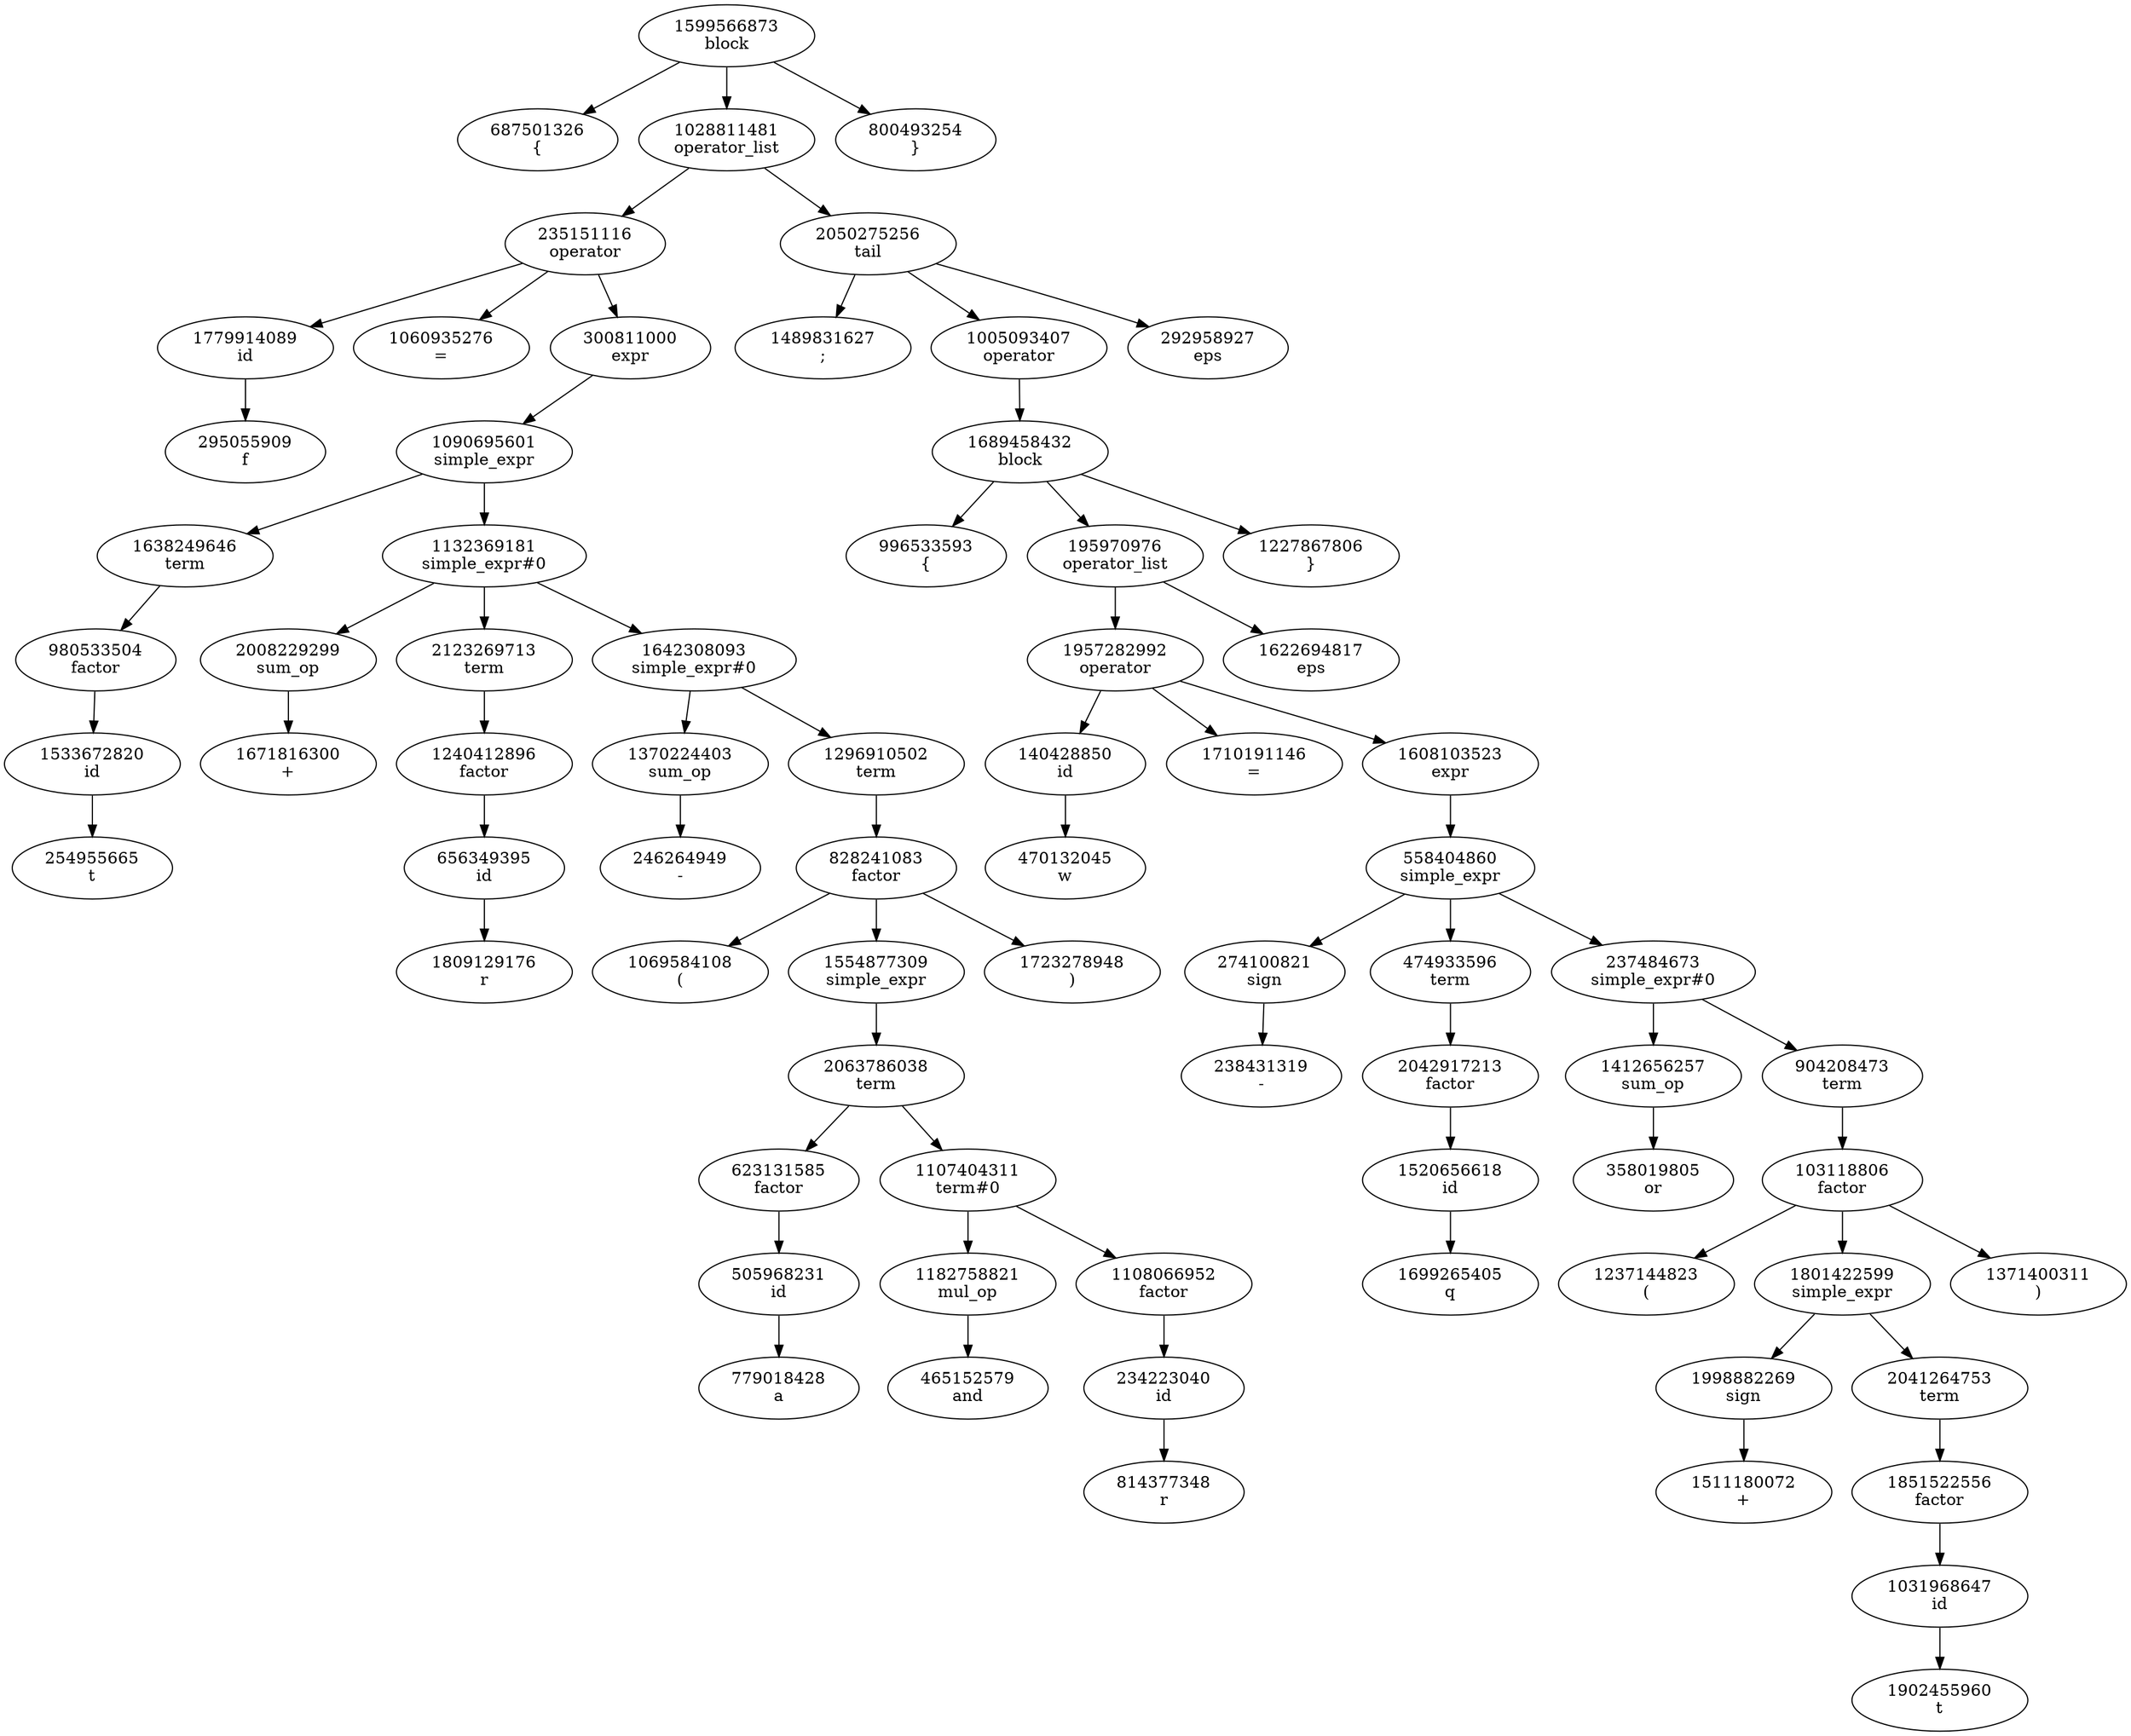 digraph ParseTree {
"1599566873
block" -> "687501326
{"
"1599566873
block" -> "1028811481
operator_list"
"1028811481
operator_list" -> "235151116
operator"
"235151116
operator" -> "1779914089
id"
"1779914089
id" -> "295055909
f"
"235151116
operator" -> "1060935276
="
"235151116
operator" -> "300811000
expr"
"300811000
expr" -> "1090695601
simple_expr"
"1090695601
simple_expr" -> "1638249646
term"
"1638249646
term" -> "980533504
factor"
"980533504
factor" -> "1533672820
id"
"1533672820
id" -> "254955665
t"
"1090695601
simple_expr" -> "1132369181
simple_expr#0"
"1132369181
simple_expr#0" -> "2008229299
sum_op"
"2008229299
sum_op" -> "1671816300
+"
"1132369181
simple_expr#0" -> "2123269713
term"
"2123269713
term" -> "1240412896
factor"
"1240412896
factor" -> "656349395
id"
"656349395
id" -> "1809129176
r"
"1132369181
simple_expr#0" -> "1642308093
simple_expr#0"
"1642308093
simple_expr#0" -> "1370224403
sum_op"
"1370224403
sum_op" -> "246264949
-"
"1642308093
simple_expr#0" -> "1296910502
term"
"1296910502
term" -> "828241083
factor"
"828241083
factor" -> "1069584108
("
"828241083
factor" -> "1554877309
simple_expr"
"1554877309
simple_expr" -> "2063786038
term"
"2063786038
term" -> "623131585
factor"
"623131585
factor" -> "505968231
id"
"505968231
id" -> "779018428
a"
"2063786038
term" -> "1107404311
term#0"
"1107404311
term#0" -> "1182758821
mul_op"
"1182758821
mul_op" -> "465152579
and"
"1107404311
term#0" -> "1108066952
factor"
"1108066952
factor" -> "234223040
id"
"234223040
id" -> "814377348
r"
"828241083
factor" -> "1723278948
)"
"1028811481
operator_list" -> "2050275256
tail"
"2050275256
tail" -> "1489831627
;"
"2050275256
tail" -> "1005093407
operator"
"1005093407
operator" -> "1689458432
block"
"1689458432
block" -> "996533593
{"
"1689458432
block" -> "195970976
operator_list"
"195970976
operator_list" -> "1957282992
operator"
"1957282992
operator" -> "140428850
id"
"140428850
id" -> "470132045
w"
"1957282992
operator" -> "1710191146
="
"1957282992
operator" -> "1608103523
expr"
"1608103523
expr" -> "558404860
simple_expr"
"558404860
simple_expr" -> "274100821
sign"
"274100821
sign" -> "238431319
-"
"558404860
simple_expr" -> "474933596
term"
"474933596
term" -> "2042917213
factor"
"2042917213
factor" -> "1520656618
id"
"1520656618
id" -> "1699265405
q"
"558404860
simple_expr" -> "237484673
simple_expr#0"
"237484673
simple_expr#0" -> "1412656257
sum_op"
"1412656257
sum_op" -> "358019805
or"
"237484673
simple_expr#0" -> "904208473
term"
"904208473
term" -> "103118806
factor"
"103118806
factor" -> "1237144823
("
"103118806
factor" -> "1801422599
simple_expr"
"1801422599
simple_expr" -> "1998882269
sign"
"1998882269
sign" -> "1511180072
+"
"1801422599
simple_expr" -> "2041264753
term"
"2041264753
term" -> "1851522556
factor"
"1851522556
factor" -> "1031968647
id"
"1031968647
id" -> "1902455960
t"
"103118806
factor" -> "1371400311
)"
"195970976
operator_list" -> "1622694817
eps"
"1689458432
block" -> "1227867806
}"
"2050275256
tail" -> "292958927
eps"
"1599566873
block" -> "800493254
}"
}
